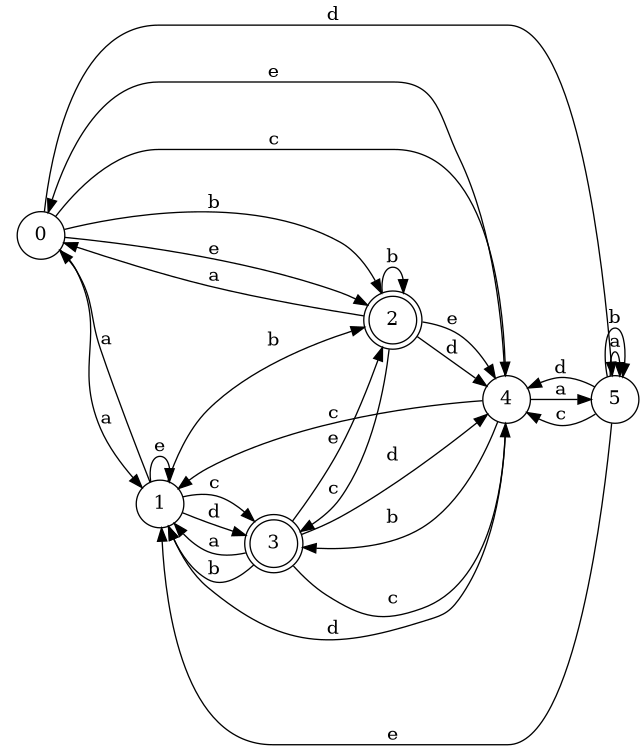digraph n5_4 {
__start0 [label="" shape="none"];

rankdir=LR;
size="8,5";

s0 [style="filled", color="black", fillcolor="white" shape="circle", label="0"];
s1 [style="filled", color="black", fillcolor="white" shape="circle", label="1"];
s2 [style="rounded,filled", color="black", fillcolor="white" shape="doublecircle", label="2"];
s3 [style="rounded,filled", color="black", fillcolor="white" shape="doublecircle", label="3"];
s4 [style="filled", color="black", fillcolor="white" shape="circle", label="4"];
s5 [style="filled", color="black", fillcolor="white" shape="circle", label="5"];
s0 -> s1 [label="a"];
s0 -> s2 [label="b"];
s0 -> s4 [label="c"];
s0 -> s5 [label="d"];
s0 -> s2 [label="e"];
s1 -> s0 [label="a"];
s1 -> s2 [label="b"];
s1 -> s3 [label="c"];
s1 -> s3 [label="d"];
s1 -> s1 [label="e"];
s2 -> s0 [label="a"];
s2 -> s2 [label="b"];
s2 -> s3 [label="c"];
s2 -> s4 [label="d"];
s2 -> s4 [label="e"];
s3 -> s1 [label="a"];
s3 -> s1 [label="b"];
s3 -> s4 [label="c"];
s3 -> s4 [label="d"];
s3 -> s2 [label="e"];
s4 -> s5 [label="a"];
s4 -> s3 [label="b"];
s4 -> s1 [label="c"];
s4 -> s1 [label="d"];
s4 -> s0 [label="e"];
s5 -> s5 [label="a"];
s5 -> s5 [label="b"];
s5 -> s4 [label="c"];
s5 -> s4 [label="d"];
s5 -> s1 [label="e"];

}